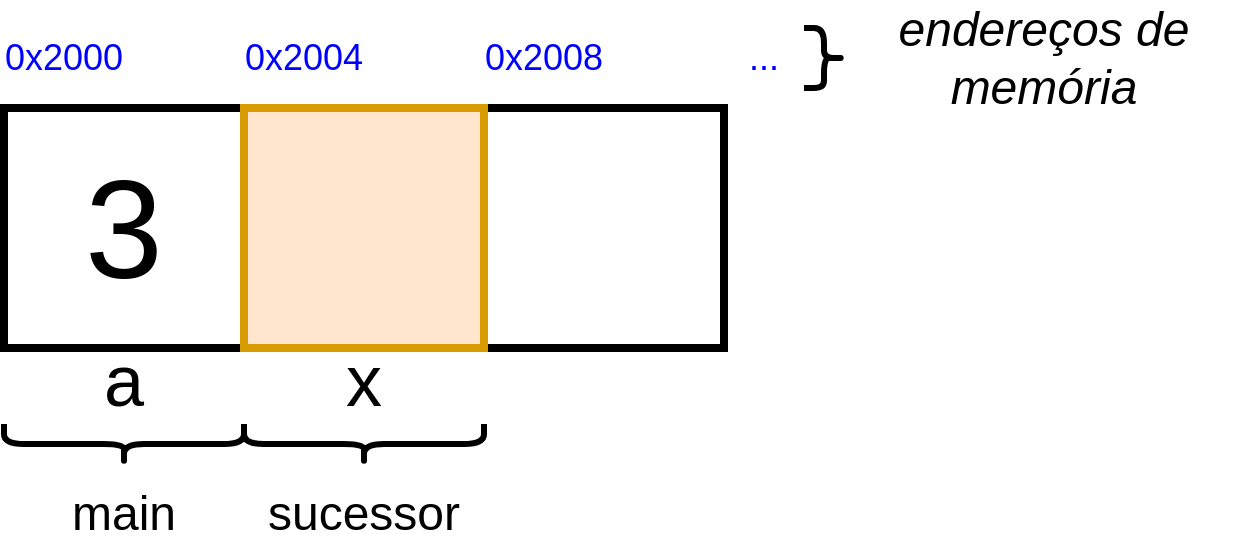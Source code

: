 <mxfile version="26.0.6">
  <diagram name="Page-1" id="6_zTwe_VkpftHfBt8Lny">
    <mxGraphModel dx="1362" dy="1893" grid="1" gridSize="10" guides="1" tooltips="1" connect="1" arrows="1" fold="1" page="1" pageScale="1" pageWidth="850" pageHeight="1100" math="0" shadow="0">
      <root>
        <mxCell id="0" />
        <mxCell id="1" parent="0" />
        <mxCell id="eJ_eVC8KD4zmftfMA3h2-3" value="" style="rounded=0;whiteSpace=wrap;html=1;strokeWidth=4;" vertex="1" parent="1">
          <mxGeometry x="280" y="40" width="120" height="120" as="geometry" />
        </mxCell>
        <mxCell id="eJ_eVC8KD4zmftfMA3h2-1" value="3" style="rounded=0;whiteSpace=wrap;html=1;fontSize=70;strokeWidth=4;" vertex="1" parent="1">
          <mxGeometry x="40" y="40" width="120" height="120" as="geometry" />
        </mxCell>
        <mxCell id="eJ_eVC8KD4zmftfMA3h2-2" value="" style="rounded=0;whiteSpace=wrap;html=1;strokeWidth=4;fontSize=70;fillColor=#ffe6cc;strokeColor=#d79b00;" vertex="1" parent="1">
          <mxGeometry x="160" y="40" width="120" height="120" as="geometry" />
        </mxCell>
        <mxCell id="eJ_eVC8KD4zmftfMA3h2-7" value="0x2000" style="text;html=1;align=center;verticalAlign=middle;whiteSpace=wrap;rounded=0;fontSize=18;fontColor=#0000FF;" vertex="1" parent="1">
          <mxGeometry x="40" width="60" height="30" as="geometry" />
        </mxCell>
        <mxCell id="eJ_eVC8KD4zmftfMA3h2-8" value="0x2004" style="text;html=1;align=center;verticalAlign=middle;whiteSpace=wrap;rounded=0;fontSize=18;fontColor=#0000FF;" vertex="1" parent="1">
          <mxGeometry x="160" width="60" height="30" as="geometry" />
        </mxCell>
        <mxCell id="eJ_eVC8KD4zmftfMA3h2-9" value="0x2008" style="text;html=1;align=center;verticalAlign=middle;whiteSpace=wrap;rounded=0;fontSize=18;fontColor=#0000FF;" vertex="1" parent="1">
          <mxGeometry x="280" width="60" height="30" as="geometry" />
        </mxCell>
        <mxCell id="eJ_eVC8KD4zmftfMA3h2-10" value="a" style="text;html=1;align=center;verticalAlign=middle;whiteSpace=wrap;rounded=0;strokeWidth=36;fontSize=36;" vertex="1" parent="1">
          <mxGeometry x="70" y="161" width="60" height="30" as="geometry" />
        </mxCell>
        <mxCell id="eJ_eVC8KD4zmftfMA3h2-11" value="x" style="text;html=1;align=center;verticalAlign=middle;whiteSpace=wrap;rounded=0;strokeWidth=36;fontSize=36;" vertex="1" parent="1">
          <mxGeometry x="190" y="161" width="60" height="30" as="geometry" />
        </mxCell>
        <mxCell id="eJ_eVC8KD4zmftfMA3h2-12" value="" style="shape=curlyBracket;whiteSpace=wrap;html=1;rounded=1;flipH=1;labelPosition=right;verticalLabelPosition=middle;align=left;verticalAlign=middle;rotation=90;strokeWidth=3;" vertex="1" parent="1">
          <mxGeometry x="90" y="148" width="20" height="120" as="geometry" />
        </mxCell>
        <mxCell id="eJ_eVC8KD4zmftfMA3h2-13" value="main" style="text;html=1;align=center;verticalAlign=middle;whiteSpace=wrap;rounded=0;strokeWidth=3;fontSize=24;" vertex="1" parent="1">
          <mxGeometry x="70" y="228" width="60" height="30" as="geometry" />
        </mxCell>
        <mxCell id="eJ_eVC8KD4zmftfMA3h2-20" value="..." style="text;html=1;align=center;verticalAlign=middle;whiteSpace=wrap;rounded=0;fontSize=18;fontColor=#0000FF;" vertex="1" parent="1">
          <mxGeometry x="390" width="60" height="30" as="geometry" />
        </mxCell>
        <mxCell id="eJ_eVC8KD4zmftfMA3h2-21" value="" style="shape=curlyBracket;whiteSpace=wrap;html=1;rounded=1;flipH=1;labelPosition=right;verticalLabelPosition=middle;align=left;verticalAlign=middle;rotation=0;strokeWidth=3;" vertex="1" parent="1">
          <mxGeometry x="440" width="20" height="30" as="geometry" />
        </mxCell>
        <mxCell id="eJ_eVC8KD4zmftfMA3h2-23" value="endereços de memória" style="text;html=1;align=center;verticalAlign=middle;whiteSpace=wrap;rounded=0;strokeWidth=3;fontSize=24;fontStyle=2" vertex="1" parent="1">
          <mxGeometry x="460" width="200" height="30" as="geometry" />
        </mxCell>
        <mxCell id="eJ_eVC8KD4zmftfMA3h2-24" value="" style="shape=curlyBracket;whiteSpace=wrap;html=1;rounded=1;flipH=1;labelPosition=right;verticalLabelPosition=middle;align=left;verticalAlign=middle;rotation=90;strokeWidth=3;" vertex="1" parent="1">
          <mxGeometry x="210" y="148" width="20" height="120" as="geometry" />
        </mxCell>
        <mxCell id="eJ_eVC8KD4zmftfMA3h2-25" value="sucessor" style="text;html=1;align=center;verticalAlign=middle;whiteSpace=wrap;rounded=0;strokeWidth=3;fontSize=24;" vertex="1" parent="1">
          <mxGeometry x="190" y="228" width="60" height="30" as="geometry" />
        </mxCell>
      </root>
    </mxGraphModel>
  </diagram>
</mxfile>

